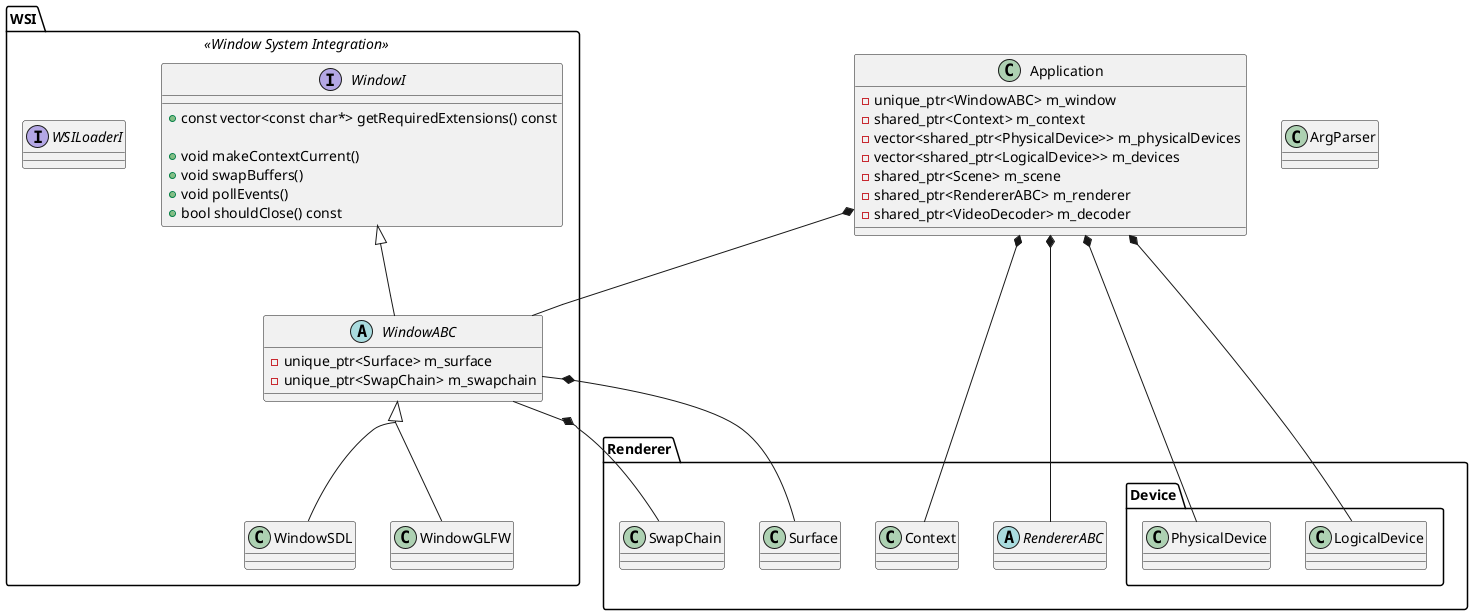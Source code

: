@startuml Client
skinparam groupInheritance 2

package WSI << Window System Integration >>
{
    interface WindowI
    {
        + const vector<const char*> getRequiredExtensions() const

        + void makeContextCurrent()
        + void swapBuffers()
        + void pollEvents()
        + bool shouldClose() const
    }
    abstract WindowABC
    {
        - unique_ptr<Surface> m_surface
        - unique_ptr<SwapChain> m_swapchain
    }
    WindowI <|-- WindowABC

    class WindowSDL
    WindowABC <|-- WindowSDL
    class WindowGLFW
    WindowABC <|-- WindowGLFW

    interface WSILoaderI
}
WindowABC *-- Renderer.SwapChain
WindowABC *-- Renderer.Surface

class Application
{
    - unique_ptr<WindowABC> m_window
    - shared_ptr<Context> m_context
    - vector<shared_ptr<PhysicalDevice>> m_physicalDevices
    - vector<shared_ptr<LogicalDevice>> m_devices
    - shared_ptr<Scene> m_scene
    - shared_ptr<RendererABC> m_renderer
    - shared_ptr<VideoDecoder> m_decoder
}
Application *-- WindowABC
class ArgParser
Application *-- Renderer.Context
Application *-- Renderer.Device.PhysicalDevice
Application *-- Renderer.Device.LogicalDevice
abstract Renderer.RendererABC
Application *-- Renderer.RendererABC

@enduml
